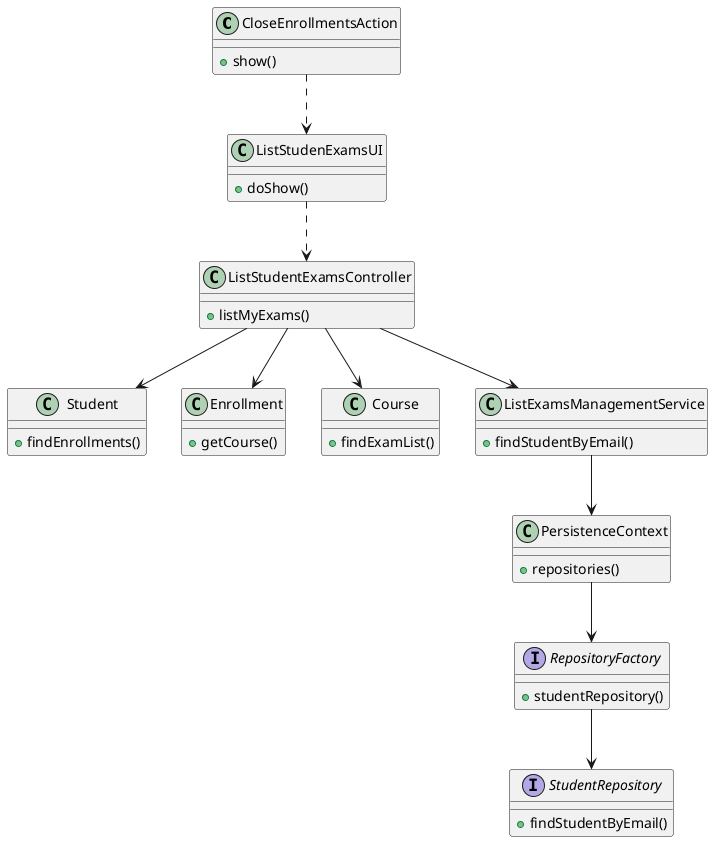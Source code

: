 @startuml

class CloseEnrollmentsAction{
    + show()
}
class ListStudenExamsUI {
    + doShow()
}

class ListStudentExamsController {
    + listMyExams()
}

class Student{
    + findEnrollments()
}

class Enrollment{
    + getCourse()
}

class Course{
    + findExamList()
}

class ListExamsManagementService {
    + findStudentByEmail()
}

class PersistenceContext {
    + repositories()
}

interface RepositoryFactory {
    + studentRepository()
}

interface StudentRepository {
    + findStudentByEmail()
}

CloseEnrollmentsAction .down.> ListStudenExamsUI
ListStudenExamsUI .down.> ListStudentExamsController

ListStudentExamsController -down-> ListExamsManagementService
ListStudentExamsController -down-> Student
ListStudentExamsController -down-> Enrollment
ListStudentExamsController -down-> Course

ListExamsManagementService --> PersistenceContext
PersistenceContext --> RepositoryFactory
RepositoryFactory --> StudentRepository

@enduml
